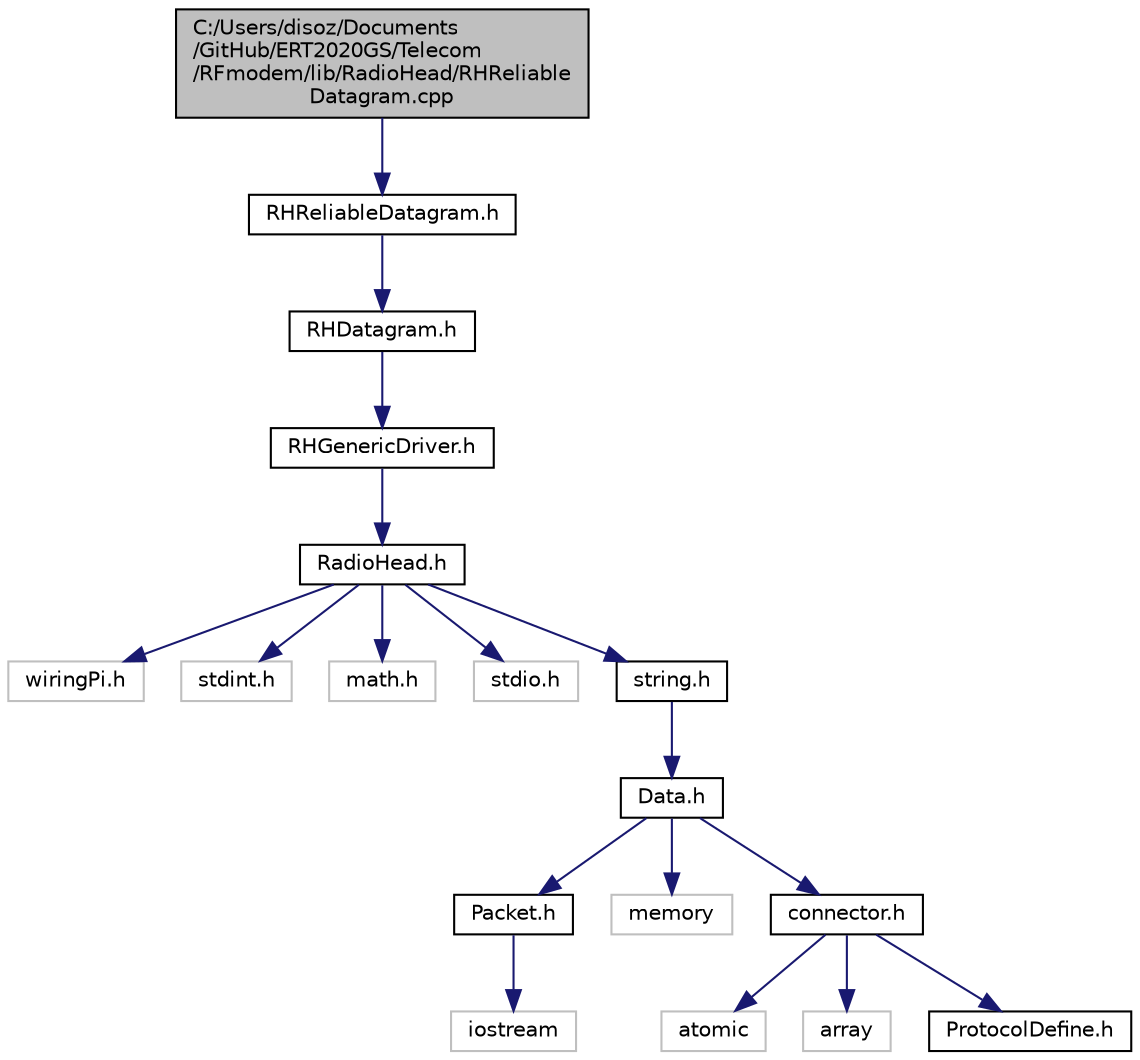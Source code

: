 digraph "C:/Users/disoz/Documents/GitHub/ERT2020GS/Telecom/RFmodem/lib/RadioHead/RHReliableDatagram.cpp"
{
 // LATEX_PDF_SIZE
  edge [fontname="Helvetica",fontsize="10",labelfontname="Helvetica",labelfontsize="10"];
  node [fontname="Helvetica",fontsize="10",shape=record];
  Node1 [label="C:/Users/disoz/Documents\l/GitHub/ERT2020GS/Telecom\l/RFmodem/lib/RadioHead/RHReliable\lDatagram.cpp",height=0.2,width=0.4,color="black", fillcolor="grey75", style="filled", fontcolor="black",tooltip=" "];
  Node1 -> Node2 [color="midnightblue",fontsize="10",style="solid",fontname="Helvetica"];
  Node2 [label="RHReliableDatagram.h",height=0.2,width=0.4,color="black", fillcolor="white", style="filled",URL="$_r_h_reliable_datagram_8h.html",tooltip=" "];
  Node2 -> Node3 [color="midnightblue",fontsize="10",style="solid",fontname="Helvetica"];
  Node3 [label="RHDatagram.h",height=0.2,width=0.4,color="black", fillcolor="white", style="filled",URL="$_r_h_datagram_8h.html",tooltip=" "];
  Node3 -> Node4 [color="midnightblue",fontsize="10",style="solid",fontname="Helvetica"];
  Node4 [label="RHGenericDriver.h",height=0.2,width=0.4,color="black", fillcolor="white", style="filled",URL="$_r_h_generic_driver_8h.html",tooltip=" "];
  Node4 -> Node5 [color="midnightblue",fontsize="10",style="solid",fontname="Helvetica"];
  Node5 [label="RadioHead.h",height=0.2,width=0.4,color="black", fillcolor="white", style="filled",URL="$_radio_head_8h.html",tooltip=" "];
  Node5 -> Node6 [color="midnightblue",fontsize="10",style="solid",fontname="Helvetica"];
  Node6 [label="wiringPi.h",height=0.2,width=0.4,color="grey75", fillcolor="white", style="filled",tooltip=" "];
  Node5 -> Node7 [color="midnightblue",fontsize="10",style="solid",fontname="Helvetica"];
  Node7 [label="stdint.h",height=0.2,width=0.4,color="grey75", fillcolor="white", style="filled",tooltip=" "];
  Node5 -> Node8 [color="midnightblue",fontsize="10",style="solid",fontname="Helvetica"];
  Node8 [label="math.h",height=0.2,width=0.4,color="grey75", fillcolor="white", style="filled",tooltip=" "];
  Node5 -> Node9 [color="midnightblue",fontsize="10",style="solid",fontname="Helvetica"];
  Node9 [label="stdio.h",height=0.2,width=0.4,color="grey75", fillcolor="white", style="filled",tooltip=" "];
  Node5 -> Node10 [color="midnightblue",fontsize="10",style="solid",fontname="Helvetica"];
  Node10 [label="string.h",height=0.2,width=0.4,color="black", fillcolor="white", style="filled",URL="$_string_8h.html",tooltip="String module interface."];
  Node10 -> Node11 [color="midnightblue",fontsize="10",style="solid",fontname="Helvetica"];
  Node11 [label="Data.h",height=0.2,width=0.4,color="black", fillcolor="white", style="filled",URL="$_data_8h.html",tooltip="Data module interface."];
  Node11 -> Node12 [color="midnightblue",fontsize="10",style="solid",fontname="Helvetica"];
  Node12 [label="Packet.h",height=0.2,width=0.4,color="black", fillcolor="white", style="filled",URL="$_packet_8h.html",tooltip=" "];
  Node12 -> Node13 [color="midnightblue",fontsize="10",style="solid",fontname="Helvetica"];
  Node13 [label="iostream",height=0.2,width=0.4,color="grey75", fillcolor="white", style="filled",tooltip=" "];
  Node11 -> Node14 [color="midnightblue",fontsize="10",style="solid",fontname="Helvetica"];
  Node14 [label="memory",height=0.2,width=0.4,color="grey75", fillcolor="white", style="filled",tooltip=" "];
  Node11 -> Node15 [color="midnightblue",fontsize="10",style="solid",fontname="Helvetica"];
  Node15 [label="connector.h",height=0.2,width=0.4,color="black", fillcolor="white", style="filled",URL="$connector_8h.html",tooltip=" "];
  Node15 -> Node16 [color="midnightblue",fontsize="10",style="solid",fontname="Helvetica"];
  Node16 [label="atomic",height=0.2,width=0.4,color="grey75", fillcolor="white", style="filled",tooltip=" "];
  Node15 -> Node17 [color="midnightblue",fontsize="10",style="solid",fontname="Helvetica"];
  Node17 [label="array",height=0.2,width=0.4,color="grey75", fillcolor="white", style="filled",tooltip=" "];
  Node15 -> Node18 [color="midnightblue",fontsize="10",style="solid",fontname="Helvetica"];
  Node18 [label="ProtocolDefine.h",height=0.2,width=0.4,color="black", fillcolor="white", style="filled",URL="$_protocol_define_8h.html",tooltip="User Interface - RF Telecom interface protocol definition."];
}
